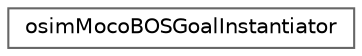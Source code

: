 digraph "Graphical Class Hierarchy"
{
 // LATEX_PDF_SIZE
  bgcolor="transparent";
  edge [fontname=Helvetica,fontsize=10,labelfontname=Helvetica,labelfontsize=10];
  node [fontname=Helvetica,fontsize=10,shape=box,height=0.2,width=0.4];
  rankdir="LR";
  Node0 [id="Node000000",label="osimMocoBOSGoalInstantiator",height=0.2,width=0.4,color="grey40", fillcolor="white", style="filled",URL="$classosim_moco_b_o_s_goal_instantiator.html",tooltip=" "];
}

